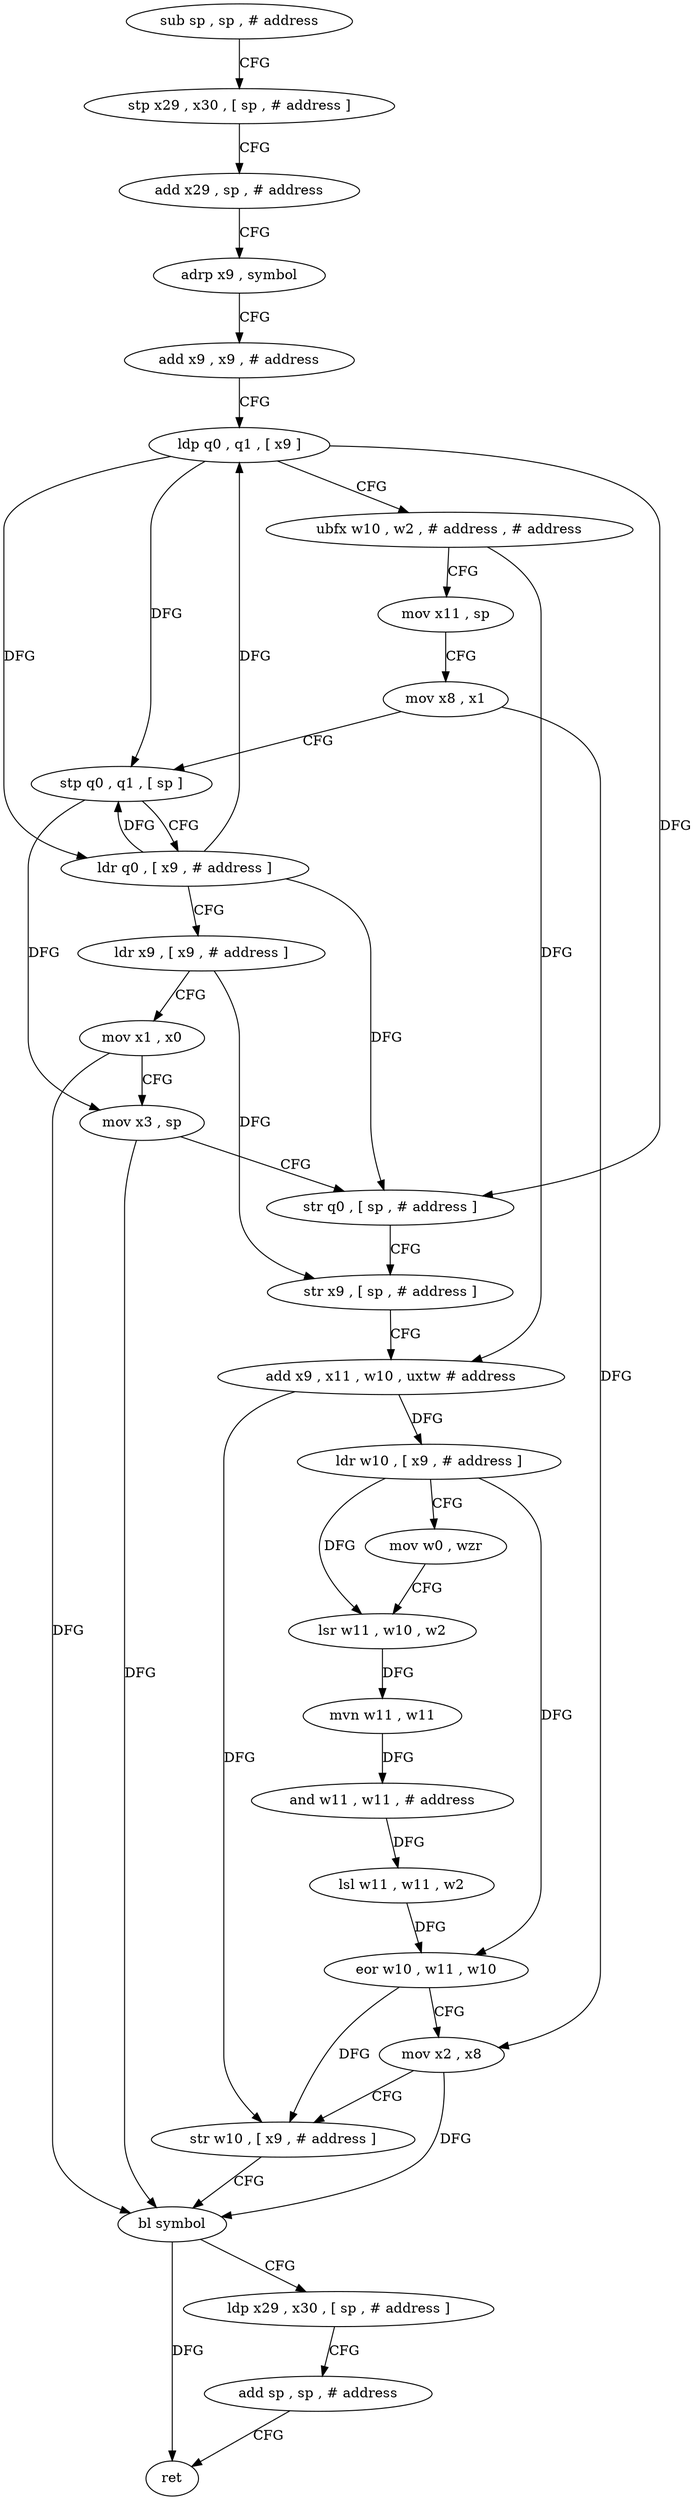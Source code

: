 digraph "func" {
"4211924" [label = "sub sp , sp , # address" ]
"4211928" [label = "stp x29 , x30 , [ sp , # address ]" ]
"4211932" [label = "add x29 , sp , # address" ]
"4211936" [label = "adrp x9 , symbol" ]
"4211940" [label = "add x9 , x9 , # address" ]
"4211944" [label = "ldp q0 , q1 , [ x9 ]" ]
"4211948" [label = "ubfx w10 , w2 , # address , # address" ]
"4211952" [label = "mov x11 , sp" ]
"4211956" [label = "mov x8 , x1" ]
"4211960" [label = "stp q0 , q1 , [ sp ]" ]
"4211964" [label = "ldr q0 , [ x9 , # address ]" ]
"4211968" [label = "ldr x9 , [ x9 , # address ]" ]
"4211972" [label = "mov x1 , x0" ]
"4211976" [label = "mov x3 , sp" ]
"4211980" [label = "str q0 , [ sp , # address ]" ]
"4211984" [label = "str x9 , [ sp , # address ]" ]
"4211988" [label = "add x9 , x11 , w10 , uxtw # address" ]
"4211992" [label = "ldr w10 , [ x9 , # address ]" ]
"4211996" [label = "mov w0 , wzr" ]
"4212000" [label = "lsr w11 , w10 , w2" ]
"4212004" [label = "mvn w11 , w11" ]
"4212008" [label = "and w11 , w11 , # address" ]
"4212012" [label = "lsl w11 , w11 , w2" ]
"4212016" [label = "eor w10 , w11 , w10" ]
"4212020" [label = "mov x2 , x8" ]
"4212024" [label = "str w10 , [ x9 , # address ]" ]
"4212028" [label = "bl symbol" ]
"4212032" [label = "ldp x29 , x30 , [ sp , # address ]" ]
"4212036" [label = "add sp , sp , # address" ]
"4212040" [label = "ret" ]
"4211924" -> "4211928" [ label = "CFG" ]
"4211928" -> "4211932" [ label = "CFG" ]
"4211932" -> "4211936" [ label = "CFG" ]
"4211936" -> "4211940" [ label = "CFG" ]
"4211940" -> "4211944" [ label = "CFG" ]
"4211944" -> "4211948" [ label = "CFG" ]
"4211944" -> "4211960" [ label = "DFG" ]
"4211944" -> "4211964" [ label = "DFG" ]
"4211944" -> "4211980" [ label = "DFG" ]
"4211948" -> "4211952" [ label = "CFG" ]
"4211948" -> "4211988" [ label = "DFG" ]
"4211952" -> "4211956" [ label = "CFG" ]
"4211956" -> "4211960" [ label = "CFG" ]
"4211956" -> "4212020" [ label = "DFG" ]
"4211960" -> "4211964" [ label = "CFG" ]
"4211960" -> "4211976" [ label = "DFG" ]
"4211964" -> "4211968" [ label = "CFG" ]
"4211964" -> "4211944" [ label = "DFG" ]
"4211964" -> "4211960" [ label = "DFG" ]
"4211964" -> "4211980" [ label = "DFG" ]
"4211968" -> "4211972" [ label = "CFG" ]
"4211968" -> "4211984" [ label = "DFG" ]
"4211972" -> "4211976" [ label = "CFG" ]
"4211972" -> "4212028" [ label = "DFG" ]
"4211976" -> "4211980" [ label = "CFG" ]
"4211976" -> "4212028" [ label = "DFG" ]
"4211980" -> "4211984" [ label = "CFG" ]
"4211984" -> "4211988" [ label = "CFG" ]
"4211988" -> "4211992" [ label = "DFG" ]
"4211988" -> "4212024" [ label = "DFG" ]
"4211992" -> "4211996" [ label = "CFG" ]
"4211992" -> "4212000" [ label = "DFG" ]
"4211992" -> "4212016" [ label = "DFG" ]
"4211996" -> "4212000" [ label = "CFG" ]
"4212000" -> "4212004" [ label = "DFG" ]
"4212004" -> "4212008" [ label = "DFG" ]
"4212008" -> "4212012" [ label = "DFG" ]
"4212012" -> "4212016" [ label = "DFG" ]
"4212016" -> "4212020" [ label = "CFG" ]
"4212016" -> "4212024" [ label = "DFG" ]
"4212020" -> "4212024" [ label = "CFG" ]
"4212020" -> "4212028" [ label = "DFG" ]
"4212024" -> "4212028" [ label = "CFG" ]
"4212028" -> "4212032" [ label = "CFG" ]
"4212028" -> "4212040" [ label = "DFG" ]
"4212032" -> "4212036" [ label = "CFG" ]
"4212036" -> "4212040" [ label = "CFG" ]
}
